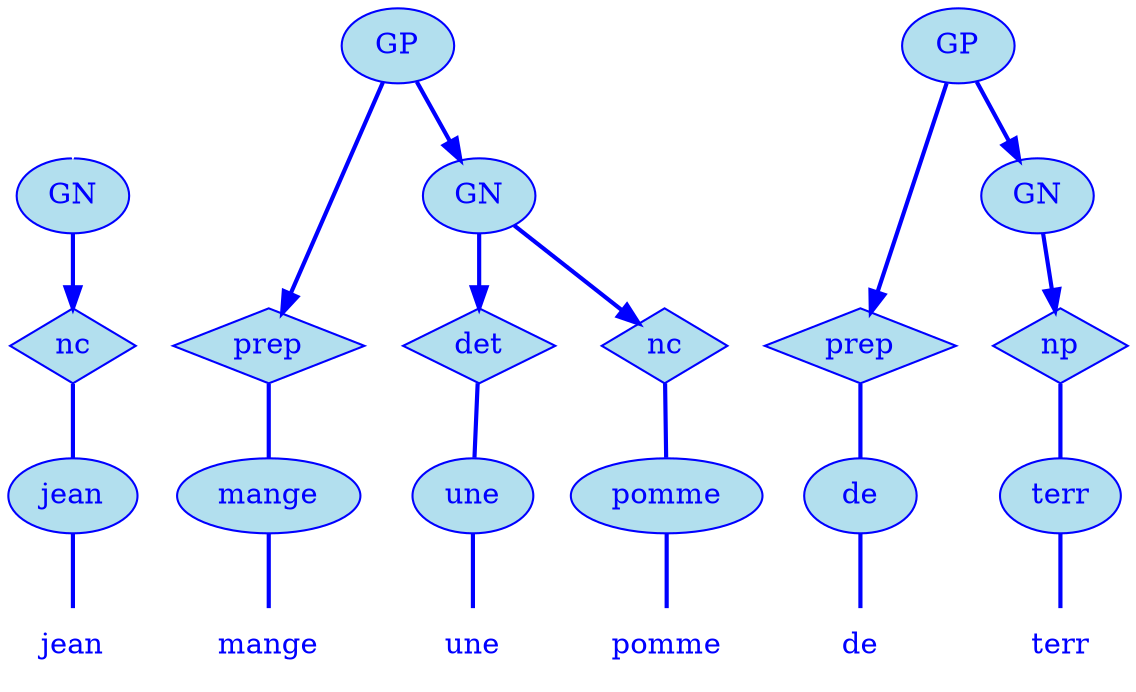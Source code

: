 digraph g {
	graph [bb="0,0,505,324"];
	node [label="\N"];
	graph [_draw_="c 5 -white C 5 -white P 4 0 0 0 324 505 324 505 0 ",
		xdotversion="1.2"];
	"mc1s1_t1#token84" [label=jean, shape=plaintext, fillcolor=lightblue2, fontcolor=blue, pos="31,18", width="0.75", height="0.50", _ldraw_="F 14.000000 11 -Times-Roman c 4 -blue T 31 13 0 29 4 -jean "];
	"mc1s1_W1#wordmc1s1_t1#token" [label=jean, shape=ellipse, fillcolor=lightblue2, fontcolor=blue, pos="31,90", width="0.86", height="0.50", color=blue, style=filled, _draw_="S 6 -filled c 4 -blue C 10 -lightblue2 E 31 90 31 18 ", _ldraw_="F 14.000000 11 -Times-Roman c 4 -blue T 31 85 0 29 4 -jean "];
	"mc1s1_P1L1#pos" [label=nc, shape=diamond, fillcolor=lightblue2, fontcolor=blue, pos="31,162", width="0.75", height="0.50", color=blue, style=filled, _draw_="S 6 -filled c 4 -blue C 10 -lightblue2 P 4 31 180 4 162 31 144 58 162 ", _ldraw_="F 14.000000 11 -Times-Roman c 4 -blue T 31 157 0 16 2 -nc "];
	"mc1s1_chk0#chunk" [label=GN, fillcolor=lightblue2, fontcolor=blue, pos="31,234", width="0.75", height="0.50", color=blue, style=filled, arrowhead=doubleoctagon, _draw_="S 6 -filled c 4 -blue C 10 -lightblue2 E 31 234 27 18 ", _ldraw_="F 14.000000 11 -Times-Roman c 4 -blue T 31 229 0 22 2 -GN "];
	"mc1s1_t3#token87" [label=mange, shape=plaintext, fillcolor=lightblue2, fontcolor=blue, pos="124,18", width="0.86", height="0.50", _ldraw_="F 14.000000 11 -Times-Roman c 4 -blue T 124 13 0 47 5 -mange "];
	"mc1s1_W2#wordmc1s1_t3#token" [label=mange, shape=ellipse, fillcolor=lightblue2, fontcolor=blue, pos="124,90", width="1.22", height="0.50", color=blue, style=filled, _draw_="S 6 -filled c 4 -blue C 10 -lightblue2 E 124 90 44 18 ", _ldraw_="F 14.000000 11 -Times-Roman c 4 -blue T 124 85 0 47 5 -mange "];
	"mc1s1_P18#pos" [label=prep, shape=diamond, fillcolor=lightblue2, fontcolor=blue, pos="131,162", width="0.89", height="0.50", color=blue, style=filled, _draw_="S 6 -filled c 4 -blue C 10 -lightblue2 P 4 131 180 99 162 131 144 163 162 ", _ldraw_="F 14.000000 11 -Times-Roman c 4 -blue T 131 157 0 31 4 -prep "];
	"mc1s1_t5#token78" [label=une, shape=plaintext, fillcolor=lightblue2, fontcolor=blue, pos="215,18", width="0.75", height="0.50", _ldraw_="F 14.000000 11 -Times-Roman c 4 -blue T 215 13 0 26 3 -une "];
	"mc1s1_W3#wordmc1s1_t5#token" [label=une, shape=ellipse, fillcolor=lightblue2, fontcolor=blue, pos="215,90", width="0.81", height="0.50", color=blue, style=filled, _draw_="S 6 -filled c 4 -blue C 10 -lightblue2 E 215 90 29 18 ", _ldraw_="F 14.000000 11 -Times-Roman c 4 -blue T 215 85 0 26 3 -une "];
	"mc1s1_P28L1#pos" [label=det, shape=diamond, fillcolor=lightblue2, fontcolor=blue, pos="215,162", width="0.75", height="0.50", color=blue, style=filled, _draw_="S 6 -filled c 4 -blue C 10 -lightblue2 P 4 215 180 188 162 215 144 242 162 ", _ldraw_="F 14.000000 11 -Times-Roman c 4 -blue T 215 157 0 23 3 -det "];
	"mc1s1_t7#token16" [label=pomme, shape=plaintext, fillcolor=lightblue2, fontcolor=blue, pos="308,18", width="0.92", height="0.50", _ldraw_="F 14.000000 11 -Times-Roman c 4 -blue T 308 13 0 50 5 -pomme "];
	"mc1s1_W4#wordmc1s1_t7#token" [label=pomme, shape=ellipse, fillcolor=lightblue2, fontcolor=blue, pos="308,90", width="1.28", height="0.50", color=blue, style=filled, _draw_="S 6 -filled c 4 -blue C 10 -lightblue2 E 308 90 46 18 ", _ldraw_="F 14.000000 11 -Times-Roman c 4 -blue T 308 85 0 50 5 -pomme "];
	"mc1s1_P43L1#pos" [label=nc, shape=diamond, fillcolor=lightblue2, fontcolor=blue, pos="298,162", width="0.75", height="0.50", color=blue, style=filled, _draw_="S 6 -filled c 4 -blue C 10 -lightblue2 P 4 298 180 271 162 298 144 325 162 ", _ldraw_="F 14.000000 11 -Times-Roman c 4 -blue T 298 157 0 16 2 -nc "];
	"mc1s1_chk1#chunk" [label=GN, fillcolor=lightblue2, fontcolor=blue, pos="215,234", width="0.75", height="0.50", color=blue, style=filled, arrowhead=doubleoctagon, _draw_="S 6 -filled c 4 -blue C 10 -lightblue2 E 215 234 27 18 ", _ldraw_="F 14.000000 11 -Times-Roman c 4 -blue T 215 229 0 22 2 -GN "];
	"mc1s1_chk4#chunk" [label=GP, fillcolor=lightblue2, fontcolor=blue, pos="180,306", width="0.75", height="0.50", color=blue, style=filled, arrowhead=doubleoctagon, _draw_="S 6 -filled c 4 -blue C 10 -lightblue2 E 180 306 27 18 ", _ldraw_="F 14.000000 11 -Times-Roman c 4 -blue T 180 301 0 20 2 -GP "];
	"mc1s1_t9#token94" [label=de, shape=plaintext, fillcolor=lightblue2, fontcolor=blue, pos="399,18", width="0.75", height="0.50", _ldraw_="F 14.000000 11 -Times-Roman c 4 -blue T 399 13 0 17 2 -de "];
	"mc1s1_W5#wordmc1s1_t9#token" [label=de, shape=ellipse, fillcolor=lightblue2, fontcolor=blue, pos="399,90", width="0.75", height="0.50", color=blue, style=filled, _draw_="S 6 -filled c 4 -blue C 10 -lightblue2 E 399 90 27 18 ", _ldraw_="F 14.000000 11 -Times-Roman c 4 -blue T 399 85 0 17 2 -de "];
	"mc1s1_P59L1#pos" [label=prep, shape=diamond, fillcolor=lightblue2, fontcolor=blue, pos="399,162", width="0.89", height="0.50", color=blue, style=filled, _draw_="S 6 -filled c 4 -blue C 10 -lightblue2 P 4 399 180 367 162 399 144 431 162 ", _ldraw_="F 14.000000 11 -Times-Roman c 4 -blue T 399 157 0 31 4 -prep "];
	"mc1s1_t11#token36" [label=terr, shape=plaintext, fillcolor=lightblue2, fontcolor=blue, pos="476,18", width="0.75", height="0.50", _ldraw_="F 14.000000 11 -Times-Roman c 4 -blue T 476 13 0 26 4 -terr "];
	"mc1s1_W6#wordmc1s1_t11#token" [label=terr, shape=ellipse, fillcolor=lightblue2, fontcolor=blue, pos="476,90", width="0.81", height="0.50", color=blue, style=filled, _draw_="S 6 -filled c 4 -blue C 10 -lightblue2 E 476 90 29 18 ", _ldraw_="F 14.000000 11 -Times-Roman c 4 -blue T 476 85 0 26 4 -terr "];
	"mc1s1_P72#pos" [label=np, shape=diamond, fillcolor=lightblue2, fontcolor=blue, pos="476,162", width="0.75", height="0.50", color=blue, style=filled, _draw_="S 6 -filled c 4 -blue C 10 -lightblue2 P 4 476 180 449 162 476 144 503 162 ", _ldraw_="F 14.000000 11 -Times-Roman c 4 -blue T 476 157 0 17 2 -np "];
	"mc1s1_chk2#chunk" [label=GN, fillcolor=lightblue2, fontcolor=blue, pos="470,234", width="0.75", height="0.50", color=blue, style=filled, arrowhead=doubleoctagon, _draw_="S 6 -filled c 4 -blue C 10 -lightblue2 E 470 234 27 18 ", _ldraw_="F 14.000000 11 -Times-Roman c 4 -blue T 470 229 0 22 2 -GN "];
	"mc1s1_chk5#chunk" [label=GP, fillcolor=lightblue2, fontcolor=blue, pos="437,306", width="0.75", height="0.50", color=blue, style=filled, arrowhead=doubleoctagon, _draw_="S 6 -filled c 4 -blue C 10 -lightblue2 E 437 306 27 18 ", _ldraw_="F 14.000000 11 -Times-Roman c 4 -blue T 437 301 0 20 2 -GP "];
	"mc1s1_chk0#chunk#empty" [shape=point, fillcolor=white, fontcolor=white, pos="31,306", width="0.06", height="0.06", color=white, size=2, _draw_="S 6 -filled c 5 -white C 5 -white E 31 306 2 2 "];
	"mc1s1_W1#wordmc1s1_t1#token" -> "mc1s1_t1#token84" [arrowhead=none, color=blue, fontcolor=blue, style=bold, minlen=1, pos="31,72 31,61 31,47 31,36", _draw_="S 4 -bold c 4 -blue B 4 31 72 31 61 31 47 31 36 "];
	"mc1s1_P1L1#pos" -> "mc1s1_W1#wordmc1s1_t1#token" [arrowhead=none, color=blue, fontcolor=blue, style=bold, minlen=1, pos="31,144 31,133 31,119 31,108", _draw_="S 4 -bold c 4 -blue B 4 31 144 31 133 31 119 31 108 "];
	"mc1s1_chk0#chunk" -> "mc1s1_P1L1#pos" [color=blue, fontcolor=blue, style=bold, minlen=1, pos="e,31,180 31,216 31,208 31,199 31,190", shape=normal, _draw_="S 4 -bold c 4 -blue B 4 31 216 31 208 31 199 31 190 ", _hdraw_="S 5 -solid S 15 -setlinewidth(1) c 4 -blue C 4 -blue P 3 35 190 31 180 28 190 "];
	"mc1s1_W2#wordmc1s1_t3#token" -> "mc1s1_t3#token87" [arrowhead=none, color=blue, fontcolor=blue, style=bold, minlen=1, pos="124,72 124,61 124,47 124,36", _draw_="S 4 -bold c 4 -blue B 4 124 72 124 61 124 47 124 36 "];
	"mc1s1_P18#pos" -> "mc1s1_W2#wordmc1s1_t3#token" [arrowhead=none, color=blue, fontcolor=blue, style=bold, minlen=1, pos="129,145 128,134 127,119 126,108", _draw_="S 4 -bold c 4 -blue B 4 129 145 128 134 127 119 126 108 "];
	"mc1s1_W3#wordmc1s1_t5#token" -> "mc1s1_t5#token78" [arrowhead=none, color=blue, fontcolor=blue, style=bold, minlen=1, pos="215,72 215,61 215,47 215,36", _draw_="S 4 -bold c 4 -blue B 4 215 72 215 61 215 47 215 36 "];
	"mc1s1_P28L1#pos" -> "mc1s1_W3#wordmc1s1_t5#token" [arrowhead=none, color=blue, fontcolor=blue, style=bold, minlen=1, pos="215,144 215,133 215,119 215,108", _draw_="S 4 -bold c 4 -blue B 4 215 144 215 133 215 119 215 108 "];
	"mc1s1_W4#wordmc1s1_t7#token" -> "mc1s1_t7#token16" [arrowhead=none, color=blue, fontcolor=blue, style=bold, minlen=1, pos="308,72 308,61 308,47 308,36", _draw_="S 4 -bold c 4 -blue B 4 308 72 308 61 308 47 308 36 "];
	"mc1s1_P43L1#pos" -> "mc1s1_W4#wordmc1s1_t7#token" [arrowhead=none, color=blue, fontcolor=blue, style=bold, minlen=1, pos="300,145 302,134 304,119 305,108", _draw_="S 4 -bold c 4 -blue B 4 300 145 302 134 304 119 305 108 "];
	"mc1s1_chk1#chunk" -> "mc1s1_P28L1#pos" [color=blue, fontcolor=blue, style=bold, minlen=1, pos="e,215,180 215,216 215,208 215,199 215,190", shape=normal, _draw_="S 4 -bold c 4 -blue B 4 215 216 215 208 215 199 215 190 ", _hdraw_="S 5 -solid S 15 -setlinewidth(1) c 4 -blue C 4 -blue P 3 219 190 215 180 212 190 "];
	"mc1s1_chk1#chunk" -> "mc1s1_P43L1#pos" [color=blue, fontcolor=blue, style=bold, minlen=1, pos="e,286,172 232,219 245,207 264,191 278,179", shape=normal, _draw_="S 4 -bold c 4 -blue B 4 232 219 245 207 264 191 278 179 ", _hdraw_="S 5 -solid S 15 -setlinewidth(1) c 4 -blue C 4 -blue P 3 281 181 286 172 276 176 "];
	"mc1s1_chk4#chunk" -> "mc1s1_P18#pos" [color=blue, fontcolor=blue, style=bold, minlen=2, pos="e,136,177 174,288 165,263 149,216 139,187", shape=normal, _draw_="S 4 -bold c 4 -blue B 4 174 288 165 263 149 216 139 187 ", _hdraw_="S 5 -solid S 15 -setlinewidth(1) c 4 -blue C 4 -blue P 3 142 186 136 177 136 188 "];
	"mc1s1_chk4#chunk" -> "mc1s1_chk1#chunk" [color=blue, fontcolor=blue, style=bold, minlen=1, pos="e,207,251 188,289 193,280 198,270 202,260", shape=normal, _draw_="S 4 -bold c 4 -blue B 4 188 289 193 280 198 270 202 260 ", _hdraw_="S 5 -solid S 15 -setlinewidth(1) c 4 -blue C 4 -blue P 3 205 261 207 251 199 258 "];
	"mc1s1_W5#wordmc1s1_t9#token" -> "mc1s1_t9#token94" [arrowhead=none, color=blue, fontcolor=blue, style=bold, minlen=1, pos="399,72 399,61 399,47 399,36", _draw_="S 4 -bold c 4 -blue B 4 399 72 399 61 399 47 399 36 "];
	"mc1s1_P59L1#pos" -> "mc1s1_W5#wordmc1s1_t9#token" [arrowhead=none, color=blue, fontcolor=blue, style=bold, minlen=1, pos="399,144 399,133 399,119 399,108", _draw_="S 4 -bold c 4 -blue B 4 399 144 399 133 399 119 399 108 "];
	"mc1s1_W6#wordmc1s1_t11#token" -> "mc1s1_t11#token36" [arrowhead=none, color=blue, fontcolor=blue, style=bold, minlen=1, pos="476,72 476,61 476,47 476,36", _draw_="S 4 -bold c 4 -blue B 4 476 72 476 61 476 47 476 36 "];
	"mc1s1_P72#pos" -> "mc1s1_W6#wordmc1s1_t11#token" [arrowhead=none, color=blue, fontcolor=blue, style=bold, minlen=1, pos="476,144 476,133 476,119 476,108", _draw_="S 4 -bold c 4 -blue B 4 476 144 476 133 476 119 476 108 "];
	"mc1s1_chk2#chunk" -> "mc1s1_P72#pos" [color=blue, fontcolor=blue, style=bold, minlen=1, pos="e,475,179 472,216 473,208 473,198 474,189", shape=normal, _draw_="S 4 -bold c 4 -blue B 4 472 216 473 208 473 198 474 189 ", _hdraw_="S 5 -solid S 15 -setlinewidth(1) c 4 -blue C 4 -blue P 3 477 189 475 179 471 189 "];
	"mc1s1_chk5#chunk" -> "mc1s1_P59L1#pos" [color=blue, fontcolor=blue, style=bold, minlen=2, pos="e,403,178 432,288 426,262 413,217 406,188", shape=normal, _draw_="S 4 -bold c 4 -blue B 4 432 288 426 262 413 217 406 188 ", _hdraw_="S 5 -solid S 15 -setlinewidth(1) c 4 -blue C 4 -blue P 3 409 187 403 178 403 189 "];
	"mc1s1_chk5#chunk" -> "mc1s1_chk2#chunk" [color=blue, fontcolor=blue, style=bold, minlen=1, pos="e,462,251 445,289 449,280 454,270 458,260", shape=normal, _draw_="S 4 -bold c 4 -blue B 4 445 289 449 280 454 270 458 260 ", _hdraw_="S 5 -solid S 15 -setlinewidth(1) c 4 -blue C 4 -blue P 3 461 262 462 251 455 259 "];
	"mc1s1_chk0#chunk#empty" -> "mc1s1_chk0#chunk" [color=white, fontcolor=white, minlen=1, pos="e,31,252 31,304 31,297 31,279 31,262", shape=none, _draw_="c 5 -white B 4 31 304 31 297 31 279 31 262 ", _hdraw_="S 5 -solid S 15 -setlinewidth(1) c 5 -white C 5 -white P 3 35 262 31 252 28 262 "];
}
